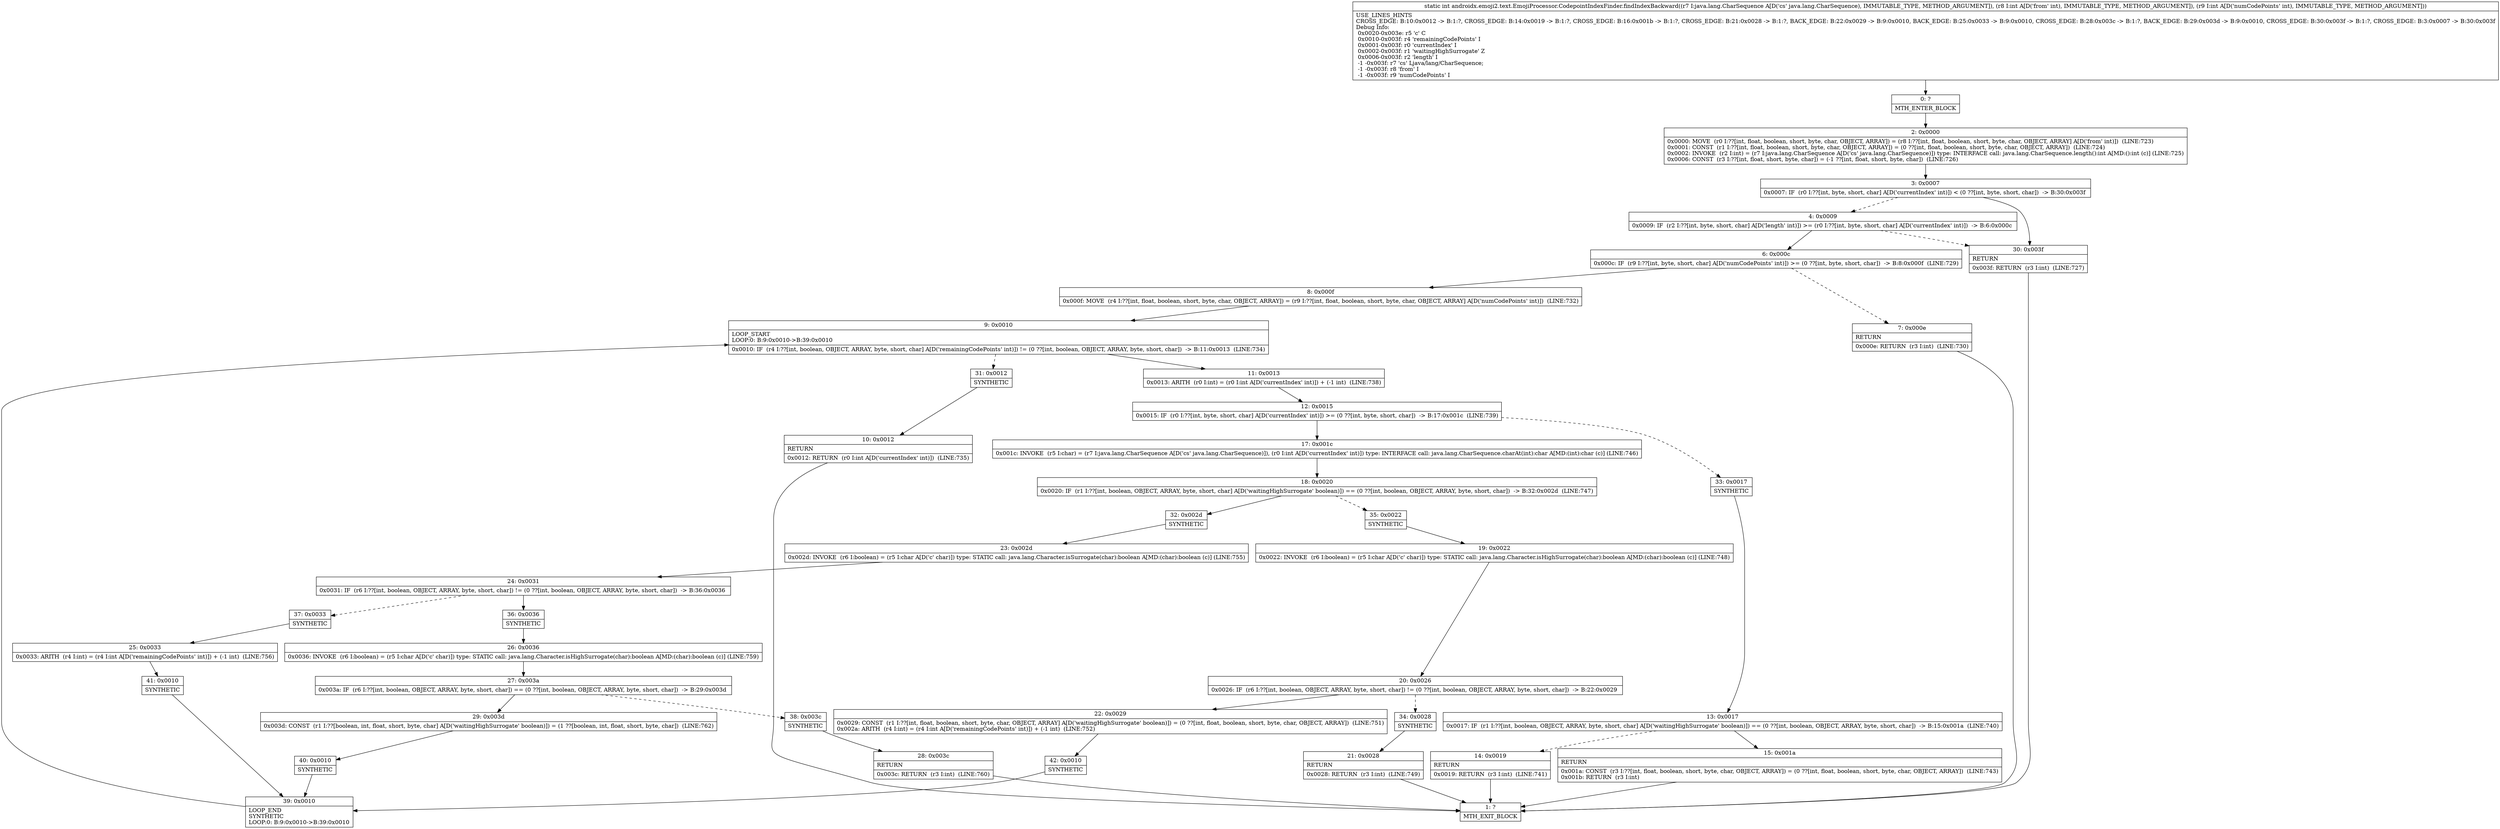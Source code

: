 digraph "CFG forandroidx.emoji2.text.EmojiProcessor.CodepointIndexFinder.findIndexBackward(Ljava\/lang\/CharSequence;II)I" {
Node_0 [shape=record,label="{0\:\ ?|MTH_ENTER_BLOCK\l}"];
Node_2 [shape=record,label="{2\:\ 0x0000|0x0000: MOVE  (r0 I:??[int, float, boolean, short, byte, char, OBJECT, ARRAY]) = (r8 I:??[int, float, boolean, short, byte, char, OBJECT, ARRAY] A[D('from' int)])  (LINE:723)\l0x0001: CONST  (r1 I:??[int, float, boolean, short, byte, char, OBJECT, ARRAY]) = (0 ??[int, float, boolean, short, byte, char, OBJECT, ARRAY])  (LINE:724)\l0x0002: INVOKE  (r2 I:int) = (r7 I:java.lang.CharSequence A[D('cs' java.lang.CharSequence)]) type: INTERFACE call: java.lang.CharSequence.length():int A[MD:():int (c)] (LINE:725)\l0x0006: CONST  (r3 I:??[int, float, short, byte, char]) = (\-1 ??[int, float, short, byte, char])  (LINE:726)\l}"];
Node_3 [shape=record,label="{3\:\ 0x0007|0x0007: IF  (r0 I:??[int, byte, short, char] A[D('currentIndex' int)]) \< (0 ??[int, byte, short, char])  \-\> B:30:0x003f \l}"];
Node_4 [shape=record,label="{4\:\ 0x0009|0x0009: IF  (r2 I:??[int, byte, short, char] A[D('length' int)]) \>= (r0 I:??[int, byte, short, char] A[D('currentIndex' int)])  \-\> B:6:0x000c \l}"];
Node_6 [shape=record,label="{6\:\ 0x000c|0x000c: IF  (r9 I:??[int, byte, short, char] A[D('numCodePoints' int)]) \>= (0 ??[int, byte, short, char])  \-\> B:8:0x000f  (LINE:729)\l}"];
Node_7 [shape=record,label="{7\:\ 0x000e|RETURN\l|0x000e: RETURN  (r3 I:int)  (LINE:730)\l}"];
Node_1 [shape=record,label="{1\:\ ?|MTH_EXIT_BLOCK\l}"];
Node_8 [shape=record,label="{8\:\ 0x000f|0x000f: MOVE  (r4 I:??[int, float, boolean, short, byte, char, OBJECT, ARRAY]) = (r9 I:??[int, float, boolean, short, byte, char, OBJECT, ARRAY] A[D('numCodePoints' int)])  (LINE:732)\l}"];
Node_9 [shape=record,label="{9\:\ 0x0010|LOOP_START\lLOOP:0: B:9:0x0010\-\>B:39:0x0010\l|0x0010: IF  (r4 I:??[int, boolean, OBJECT, ARRAY, byte, short, char] A[D('remainingCodePoints' int)]) != (0 ??[int, boolean, OBJECT, ARRAY, byte, short, char])  \-\> B:11:0x0013  (LINE:734)\l}"];
Node_11 [shape=record,label="{11\:\ 0x0013|0x0013: ARITH  (r0 I:int) = (r0 I:int A[D('currentIndex' int)]) + (\-1 int)  (LINE:738)\l}"];
Node_12 [shape=record,label="{12\:\ 0x0015|0x0015: IF  (r0 I:??[int, byte, short, char] A[D('currentIndex' int)]) \>= (0 ??[int, byte, short, char])  \-\> B:17:0x001c  (LINE:739)\l}"];
Node_17 [shape=record,label="{17\:\ 0x001c|0x001c: INVOKE  (r5 I:char) = (r7 I:java.lang.CharSequence A[D('cs' java.lang.CharSequence)]), (r0 I:int A[D('currentIndex' int)]) type: INTERFACE call: java.lang.CharSequence.charAt(int):char A[MD:(int):char (c)] (LINE:746)\l}"];
Node_18 [shape=record,label="{18\:\ 0x0020|0x0020: IF  (r1 I:??[int, boolean, OBJECT, ARRAY, byte, short, char] A[D('waitingHighSurrogate' boolean)]) == (0 ??[int, boolean, OBJECT, ARRAY, byte, short, char])  \-\> B:32:0x002d  (LINE:747)\l}"];
Node_32 [shape=record,label="{32\:\ 0x002d|SYNTHETIC\l}"];
Node_23 [shape=record,label="{23\:\ 0x002d|0x002d: INVOKE  (r6 I:boolean) = (r5 I:char A[D('c' char)]) type: STATIC call: java.lang.Character.isSurrogate(char):boolean A[MD:(char):boolean (c)] (LINE:755)\l}"];
Node_24 [shape=record,label="{24\:\ 0x0031|0x0031: IF  (r6 I:??[int, boolean, OBJECT, ARRAY, byte, short, char]) != (0 ??[int, boolean, OBJECT, ARRAY, byte, short, char])  \-\> B:36:0x0036 \l}"];
Node_36 [shape=record,label="{36\:\ 0x0036|SYNTHETIC\l}"];
Node_26 [shape=record,label="{26\:\ 0x0036|0x0036: INVOKE  (r6 I:boolean) = (r5 I:char A[D('c' char)]) type: STATIC call: java.lang.Character.isHighSurrogate(char):boolean A[MD:(char):boolean (c)] (LINE:759)\l}"];
Node_27 [shape=record,label="{27\:\ 0x003a|0x003a: IF  (r6 I:??[int, boolean, OBJECT, ARRAY, byte, short, char]) == (0 ??[int, boolean, OBJECT, ARRAY, byte, short, char])  \-\> B:29:0x003d \l}"];
Node_29 [shape=record,label="{29\:\ 0x003d|0x003d: CONST  (r1 I:??[boolean, int, float, short, byte, char] A[D('waitingHighSurrogate' boolean)]) = (1 ??[boolean, int, float, short, byte, char])  (LINE:762)\l}"];
Node_40 [shape=record,label="{40\:\ 0x0010|SYNTHETIC\l}"];
Node_39 [shape=record,label="{39\:\ 0x0010|LOOP_END\lSYNTHETIC\lLOOP:0: B:9:0x0010\-\>B:39:0x0010\l}"];
Node_38 [shape=record,label="{38\:\ 0x003c|SYNTHETIC\l}"];
Node_28 [shape=record,label="{28\:\ 0x003c|RETURN\l|0x003c: RETURN  (r3 I:int)  (LINE:760)\l}"];
Node_37 [shape=record,label="{37\:\ 0x0033|SYNTHETIC\l}"];
Node_25 [shape=record,label="{25\:\ 0x0033|0x0033: ARITH  (r4 I:int) = (r4 I:int A[D('remainingCodePoints' int)]) + (\-1 int)  (LINE:756)\l}"];
Node_41 [shape=record,label="{41\:\ 0x0010|SYNTHETIC\l}"];
Node_35 [shape=record,label="{35\:\ 0x0022|SYNTHETIC\l}"];
Node_19 [shape=record,label="{19\:\ 0x0022|0x0022: INVOKE  (r6 I:boolean) = (r5 I:char A[D('c' char)]) type: STATIC call: java.lang.Character.isHighSurrogate(char):boolean A[MD:(char):boolean (c)] (LINE:748)\l}"];
Node_20 [shape=record,label="{20\:\ 0x0026|0x0026: IF  (r6 I:??[int, boolean, OBJECT, ARRAY, byte, short, char]) != (0 ??[int, boolean, OBJECT, ARRAY, byte, short, char])  \-\> B:22:0x0029 \l}"];
Node_22 [shape=record,label="{22\:\ 0x0029|0x0029: CONST  (r1 I:??[int, float, boolean, short, byte, char, OBJECT, ARRAY] A[D('waitingHighSurrogate' boolean)]) = (0 ??[int, float, boolean, short, byte, char, OBJECT, ARRAY])  (LINE:751)\l0x002a: ARITH  (r4 I:int) = (r4 I:int A[D('remainingCodePoints' int)]) + (\-1 int)  (LINE:752)\l}"];
Node_42 [shape=record,label="{42\:\ 0x0010|SYNTHETIC\l}"];
Node_34 [shape=record,label="{34\:\ 0x0028|SYNTHETIC\l}"];
Node_21 [shape=record,label="{21\:\ 0x0028|RETURN\l|0x0028: RETURN  (r3 I:int)  (LINE:749)\l}"];
Node_33 [shape=record,label="{33\:\ 0x0017|SYNTHETIC\l}"];
Node_13 [shape=record,label="{13\:\ 0x0017|0x0017: IF  (r1 I:??[int, boolean, OBJECT, ARRAY, byte, short, char] A[D('waitingHighSurrogate' boolean)]) == (0 ??[int, boolean, OBJECT, ARRAY, byte, short, char])  \-\> B:15:0x001a  (LINE:740)\l}"];
Node_14 [shape=record,label="{14\:\ 0x0019|RETURN\l|0x0019: RETURN  (r3 I:int)  (LINE:741)\l}"];
Node_15 [shape=record,label="{15\:\ 0x001a|RETURN\l|0x001a: CONST  (r3 I:??[int, float, boolean, short, byte, char, OBJECT, ARRAY]) = (0 ??[int, float, boolean, short, byte, char, OBJECT, ARRAY])  (LINE:743)\l0x001b: RETURN  (r3 I:int) \l}"];
Node_31 [shape=record,label="{31\:\ 0x0012|SYNTHETIC\l}"];
Node_10 [shape=record,label="{10\:\ 0x0012|RETURN\l|0x0012: RETURN  (r0 I:int A[D('currentIndex' int)])  (LINE:735)\l}"];
Node_30 [shape=record,label="{30\:\ 0x003f|RETURN\l|0x003f: RETURN  (r3 I:int)  (LINE:727)\l}"];
MethodNode[shape=record,label="{static int androidx.emoji2.text.EmojiProcessor.CodepointIndexFinder.findIndexBackward((r7 I:java.lang.CharSequence A[D('cs' java.lang.CharSequence), IMMUTABLE_TYPE, METHOD_ARGUMENT]), (r8 I:int A[D('from' int), IMMUTABLE_TYPE, METHOD_ARGUMENT]), (r9 I:int A[D('numCodePoints' int), IMMUTABLE_TYPE, METHOD_ARGUMENT]))  | USE_LINES_HINTS\lCROSS_EDGE: B:10:0x0012 \-\> B:1:?, CROSS_EDGE: B:14:0x0019 \-\> B:1:?, CROSS_EDGE: B:16:0x001b \-\> B:1:?, CROSS_EDGE: B:21:0x0028 \-\> B:1:?, BACK_EDGE: B:22:0x0029 \-\> B:9:0x0010, BACK_EDGE: B:25:0x0033 \-\> B:9:0x0010, CROSS_EDGE: B:28:0x003c \-\> B:1:?, BACK_EDGE: B:29:0x003d \-\> B:9:0x0010, CROSS_EDGE: B:30:0x003f \-\> B:1:?, CROSS_EDGE: B:3:0x0007 \-\> B:30:0x003f\lDebug Info:\l  0x0020\-0x003e: r5 'c' C\l  0x0010\-0x003f: r4 'remainingCodePoints' I\l  0x0001\-0x003f: r0 'currentIndex' I\l  0x0002\-0x003f: r1 'waitingHighSurrogate' Z\l  0x0006\-0x003f: r2 'length' I\l  \-1 \-0x003f: r7 'cs' Ljava\/lang\/CharSequence;\l  \-1 \-0x003f: r8 'from' I\l  \-1 \-0x003f: r9 'numCodePoints' I\l}"];
MethodNode -> Node_0;Node_0 -> Node_2;
Node_2 -> Node_3;
Node_3 -> Node_4[style=dashed];
Node_3 -> Node_30;
Node_4 -> Node_6;
Node_4 -> Node_30[style=dashed];
Node_6 -> Node_7[style=dashed];
Node_6 -> Node_8;
Node_7 -> Node_1;
Node_8 -> Node_9;
Node_9 -> Node_11;
Node_9 -> Node_31[style=dashed];
Node_11 -> Node_12;
Node_12 -> Node_17;
Node_12 -> Node_33[style=dashed];
Node_17 -> Node_18;
Node_18 -> Node_32;
Node_18 -> Node_35[style=dashed];
Node_32 -> Node_23;
Node_23 -> Node_24;
Node_24 -> Node_36;
Node_24 -> Node_37[style=dashed];
Node_36 -> Node_26;
Node_26 -> Node_27;
Node_27 -> Node_29;
Node_27 -> Node_38[style=dashed];
Node_29 -> Node_40;
Node_40 -> Node_39;
Node_39 -> Node_9;
Node_38 -> Node_28;
Node_28 -> Node_1;
Node_37 -> Node_25;
Node_25 -> Node_41;
Node_41 -> Node_39;
Node_35 -> Node_19;
Node_19 -> Node_20;
Node_20 -> Node_22;
Node_20 -> Node_34[style=dashed];
Node_22 -> Node_42;
Node_42 -> Node_39;
Node_34 -> Node_21;
Node_21 -> Node_1;
Node_33 -> Node_13;
Node_13 -> Node_14[style=dashed];
Node_13 -> Node_15;
Node_14 -> Node_1;
Node_15 -> Node_1;
Node_31 -> Node_10;
Node_10 -> Node_1;
Node_30 -> Node_1;
}

